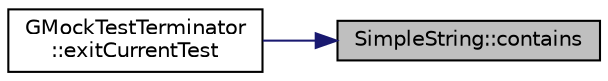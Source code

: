 digraph "SimpleString::contains"
{
 // LATEX_PDF_SIZE
  edge [fontname="Helvetica",fontsize="10",labelfontname="Helvetica",labelfontsize="10"];
  node [fontname="Helvetica",fontsize="10",shape=record];
  rankdir="RL";
  Node1 [label="SimpleString::contains",height=0.2,width=0.4,color="black", fillcolor="grey75", style="filled", fontcolor="black",tooltip=" "];
  Node1 -> Node2 [dir="back",color="midnightblue",fontsize="10",style="solid",fontname="Helvetica"];
  Node2 [label="GMockTestTerminator\l::exitCurrentTest",height=0.2,width=0.4,color="black", fillcolor="white", style="filled",URL="$classGMockTestTerminator.html#a5c21e570d1b1a096892347a800d8dac5",tooltip=" "];
}
